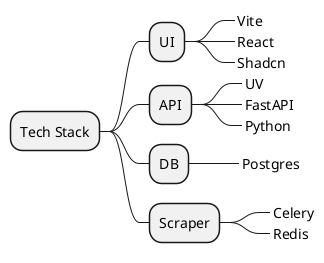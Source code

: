 @startmindmap
* Tech Stack
** UI
***_ Vite
***_ React
***_ Shadcn
** API
***_ UV
***_ FastAPI
***_ Python
** DB
***_ Postgres
** Scraper
***_ Celery
***_ Redis
@endmindmap
